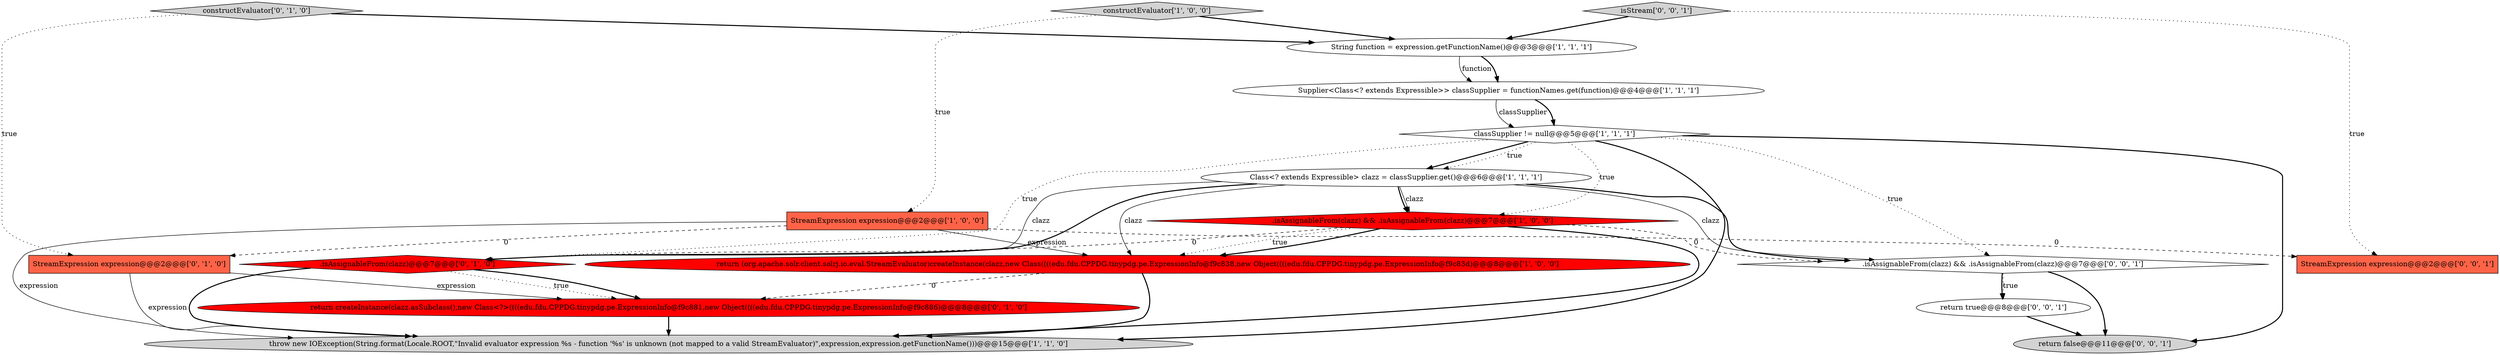 digraph {
6 [style = filled, label = "String function = expression.getFunctionName()@@@3@@@['1', '1', '1']", fillcolor = white, shape = ellipse image = "AAA0AAABBB1BBB"];
3 [style = filled, label = ".isAssignableFrom(clazz) && .isAssignableFrom(clazz)@@@7@@@['1', '0', '0']", fillcolor = red, shape = diamond image = "AAA1AAABBB1BBB"];
7 [style = filled, label = "Supplier<Class<? extends Expressible>> classSupplier = functionNames.get(function)@@@4@@@['1', '1', '1']", fillcolor = white, shape = ellipse image = "AAA0AAABBB1BBB"];
11 [style = filled, label = "StreamExpression expression@@@2@@@['0', '1', '0']", fillcolor = tomato, shape = box image = "AAA1AAABBB2BBB"];
5 [style = filled, label = "throw new IOException(String.format(Locale.ROOT,\"Invalid evaluator expression %s - function '%s' is unknown (not mapped to a valid StreamEvaluator)\",expression,expression.getFunctionName()))@@@15@@@['1', '1', '0']", fillcolor = lightgray, shape = ellipse image = "AAA0AAABBB1BBB"];
14 [style = filled, label = ".isAssignableFrom(clazz) && .isAssignableFrom(clazz)@@@7@@@['0', '0', '1']", fillcolor = white, shape = diamond image = "AAA0AAABBB3BBB"];
4 [style = filled, label = "return (org.apache.solr.client.solrj.io.eval.StreamEvaluator)createInstance(clazz,new Class((((edu.fdu.CPPDG.tinypdg.pe.ExpressionInfo@f9c838,new Object((((edu.fdu.CPPDG.tinypdg.pe.ExpressionInfo@f9c83d)@@@8@@@['1', '0', '0']", fillcolor = red, shape = ellipse image = "AAA1AAABBB1BBB"];
2 [style = filled, label = "classSupplier != null@@@5@@@['1', '1', '1']", fillcolor = white, shape = diamond image = "AAA0AAABBB1BBB"];
17 [style = filled, label = "return true@@@8@@@['0', '0', '1']", fillcolor = white, shape = ellipse image = "AAA0AAABBB3BBB"];
8 [style = filled, label = "constructEvaluator['1', '0', '0']", fillcolor = lightgray, shape = diamond image = "AAA0AAABBB1BBB"];
1 [style = filled, label = "Class<? extends Expressible> clazz = classSupplier.get()@@@6@@@['1', '1', '1']", fillcolor = white, shape = ellipse image = "AAA0AAABBB1BBB"];
15 [style = filled, label = "return false@@@11@@@['0', '0', '1']", fillcolor = lightgray, shape = ellipse image = "AAA0AAABBB3BBB"];
10 [style = filled, label = ".isAssignableFrom(clazz)@@@7@@@['0', '1', '0']", fillcolor = red, shape = diamond image = "AAA1AAABBB2BBB"];
16 [style = filled, label = "isStream['0', '0', '1']", fillcolor = lightgray, shape = diamond image = "AAA0AAABBB3BBB"];
13 [style = filled, label = "StreamExpression expression@@@2@@@['0', '0', '1']", fillcolor = tomato, shape = box image = "AAA0AAABBB3BBB"];
12 [style = filled, label = "return createInstance(clazz.asSubclass(),new Class<?>((((edu.fdu.CPPDG.tinypdg.pe.ExpressionInfo@f9c881,new Object((((edu.fdu.CPPDG.tinypdg.pe.ExpressionInfo@f9c886)@@@8@@@['0', '1', '0']", fillcolor = red, shape = ellipse image = "AAA1AAABBB2BBB"];
9 [style = filled, label = "constructEvaluator['0', '1', '0']", fillcolor = lightgray, shape = diamond image = "AAA0AAABBB2BBB"];
0 [style = filled, label = "StreamExpression expression@@@2@@@['1', '0', '0']", fillcolor = tomato, shape = box image = "AAA1AAABBB1BBB"];
2->3 [style = dotted, label="true"];
2->10 [style = dotted, label="true"];
10->12 [style = dotted, label="true"];
0->4 [style = solid, label="expression"];
12->5 [style = bold, label=""];
16->13 [style = dotted, label="true"];
2->1 [style = bold, label=""];
16->6 [style = bold, label=""];
9->11 [style = dotted, label="true"];
1->3 [style = bold, label=""];
1->3 [style = solid, label="clazz"];
3->4 [style = dotted, label="true"];
14->17 [style = bold, label=""];
8->6 [style = bold, label=""];
0->11 [style = dashed, label="0"];
6->7 [style = solid, label="function"];
7->2 [style = solid, label="classSupplier"];
1->10 [style = solid, label="clazz"];
3->4 [style = bold, label=""];
9->6 [style = bold, label=""];
4->12 [style = dashed, label="0"];
14->17 [style = dotted, label="true"];
1->4 [style = solid, label="clazz"];
3->5 [style = bold, label=""];
10->5 [style = bold, label=""];
10->12 [style = bold, label=""];
7->2 [style = bold, label=""];
2->1 [style = dotted, label="true"];
1->14 [style = solid, label="clazz"];
0->13 [style = dashed, label="0"];
2->15 [style = bold, label=""];
17->15 [style = bold, label=""];
11->5 [style = solid, label="expression"];
2->14 [style = dotted, label="true"];
0->5 [style = solid, label="expression"];
1->14 [style = bold, label=""];
14->15 [style = bold, label=""];
8->0 [style = dotted, label="true"];
3->10 [style = dashed, label="0"];
11->12 [style = solid, label="expression"];
3->14 [style = dashed, label="0"];
6->7 [style = bold, label=""];
1->10 [style = bold, label=""];
4->5 [style = bold, label=""];
2->5 [style = bold, label=""];
}
